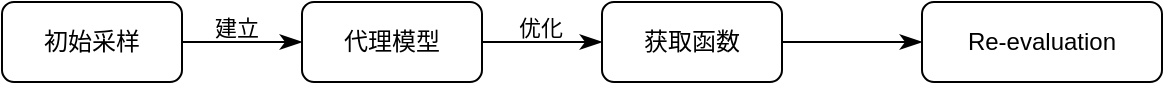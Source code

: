 <mxfile version="24.3.0" type="github">
  <diagram id="C5RBs43oDa-KdzZeNtuy" name="Page-1">
    <mxGraphModel dx="1267" dy="779" grid="1" gridSize="10" guides="1" tooltips="1" connect="1" arrows="1" fold="1" page="1" pageScale="1" pageWidth="827" pageHeight="1169" math="0" shadow="0">
      <root>
        <mxCell id="WIyWlLk6GJQsqaUBKTNV-0" />
        <mxCell id="WIyWlLk6GJQsqaUBKTNV-1" parent="WIyWlLk6GJQsqaUBKTNV-0" />
        <mxCell id="WIyWlLk6GJQsqaUBKTNV-2" value="" style="rounded=0;html=1;jettySize=auto;orthogonalLoop=1;fontSize=11;endArrow=classicThin;endFill=1;endSize=8;strokeWidth=1;shadow=0;labelBackgroundColor=none;edgeStyle=orthogonalEdgeStyle;strokeColor=#000000;" parent="WIyWlLk6GJQsqaUBKTNV-1" source="WIyWlLk6GJQsqaUBKTNV-3" target="7p6x_B56GneXpVJyAj1w-0" edge="1">
          <mxGeometry relative="1" as="geometry">
            <mxPoint x="170" y="210" as="targetPoint" />
          </mxGeometry>
        </mxCell>
        <mxCell id="7p6x_B56GneXpVJyAj1w-7" value="建立" style="edgeLabel;html=1;align=center;verticalAlign=middle;resizable=0;points=[];fontFamily=Helvetica;fontSize=11;fontColor=default;labelBackgroundColor=none;" vertex="1" connectable="0" parent="WIyWlLk6GJQsqaUBKTNV-2">
          <mxGeometry x="-0.45" y="4" relative="1" as="geometry">
            <mxPoint x="10" y="-3" as="offset" />
          </mxGeometry>
        </mxCell>
        <mxCell id="WIyWlLk6GJQsqaUBKTNV-3" value="初始采样" style="rounded=1;whiteSpace=wrap;html=1;fontSize=12;glass=0;strokeWidth=1;shadow=0;" parent="WIyWlLk6GJQsqaUBKTNV-1" vertex="1">
          <mxGeometry x="20" y="190" width="90" height="40" as="geometry" />
        </mxCell>
        <mxCell id="7p6x_B56GneXpVJyAj1w-3" value="" style="edgeStyle=orthogonalEdgeStyle;rounded=0;orthogonalLoop=1;jettySize=auto;html=1;endArrow=classicThin;endFill=1;endSize=8;" edge="1" parent="WIyWlLk6GJQsqaUBKTNV-1" source="7p6x_B56GneXpVJyAj1w-0" target="7p6x_B56GneXpVJyAj1w-2">
          <mxGeometry relative="1" as="geometry" />
        </mxCell>
        <mxCell id="7p6x_B56GneXpVJyAj1w-8" value="优化" style="edgeLabel;html=1;align=center;verticalAlign=middle;resizable=0;points=[];fontFamily=Helvetica;fontSize=11;fontColor=default;labelBackgroundColor=none;" vertex="1" connectable="0" parent="7p6x_B56GneXpVJyAj1w-3">
          <mxGeometry x="0.167" relative="1" as="geometry">
            <mxPoint x="-6" y="-7" as="offset" />
          </mxGeometry>
        </mxCell>
        <mxCell id="7p6x_B56GneXpVJyAj1w-0" value="代理模型" style="rounded=1;whiteSpace=wrap;html=1;" vertex="1" parent="WIyWlLk6GJQsqaUBKTNV-1">
          <mxGeometry x="170" y="190" width="90" height="40" as="geometry" />
        </mxCell>
        <mxCell id="7p6x_B56GneXpVJyAj1w-6" value="" style="edgeStyle=orthogonalEdgeStyle;rounded=0;orthogonalLoop=1;jettySize=auto;html=1;shadow=0;strokeColor=#000000;strokeWidth=1;align=center;verticalAlign=middle;fontFamily=Helvetica;fontSize=11;fontColor=default;labelBackgroundColor=none;endArrow=classicThin;endFill=1;endSize=8;" edge="1" parent="WIyWlLk6GJQsqaUBKTNV-1" source="7p6x_B56GneXpVJyAj1w-2" target="7p6x_B56GneXpVJyAj1w-5">
          <mxGeometry relative="1" as="geometry" />
        </mxCell>
        <mxCell id="7p6x_B56GneXpVJyAj1w-2" value="获取函数" style="whiteSpace=wrap;html=1;rounded=1;" vertex="1" parent="WIyWlLk6GJQsqaUBKTNV-1">
          <mxGeometry x="320" y="190" width="90" height="40" as="geometry" />
        </mxCell>
        <mxCell id="7p6x_B56GneXpVJyAj1w-5" value="Re-evaluation" style="whiteSpace=wrap;html=1;rounded=1;" vertex="1" parent="WIyWlLk6GJQsqaUBKTNV-1">
          <mxGeometry x="480" y="190" width="120" height="40" as="geometry" />
        </mxCell>
      </root>
    </mxGraphModel>
  </diagram>
</mxfile>
